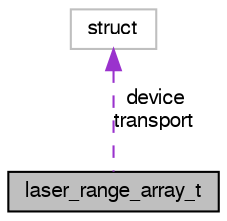 digraph "laser_range_array_t"
{
  edge [fontname="FreeSans",fontsize="10",labelfontname="FreeSans",labelfontsize="10"];
  node [fontname="FreeSans",fontsize="10",shape=record];
  Node1 [label="laser_range_array_t",height=0.2,width=0.4,color="black", fillcolor="grey75", style="filled", fontcolor="black"];
  Node2 -> Node1 [dir="back",color="darkorchid3",fontsize="10",style="dashed",label=" device\ntransport" ,fontname="FreeSans"];
  Node2 [label="struct",height=0.2,width=0.4,color="grey75", fillcolor="white", style="filled"];
}
